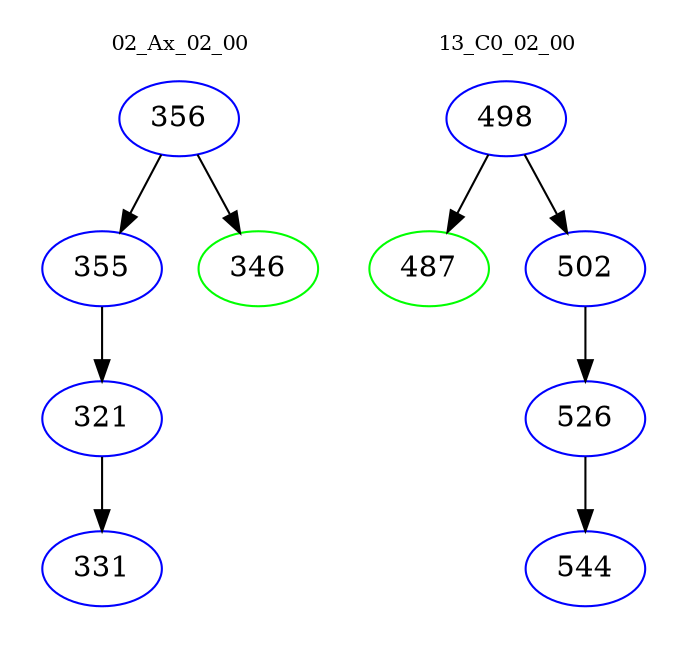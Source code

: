 digraph{
subgraph cluster_0 {
color = white
label = "02_Ax_02_00";
fontsize=10;
T0_356 [label="356", color="blue"]
T0_356 -> T0_355 [color="black"]
T0_355 [label="355", color="blue"]
T0_355 -> T0_321 [color="black"]
T0_321 [label="321", color="blue"]
T0_321 -> T0_331 [color="black"]
T0_331 [label="331", color="blue"]
T0_356 -> T0_346 [color="black"]
T0_346 [label="346", color="green"]
}
subgraph cluster_1 {
color = white
label = "13_C0_02_00";
fontsize=10;
T1_498 [label="498", color="blue"]
T1_498 -> T1_487 [color="black"]
T1_487 [label="487", color="green"]
T1_498 -> T1_502 [color="black"]
T1_502 [label="502", color="blue"]
T1_502 -> T1_526 [color="black"]
T1_526 [label="526", color="blue"]
T1_526 -> T1_544 [color="black"]
T1_544 [label="544", color="blue"]
}
}
